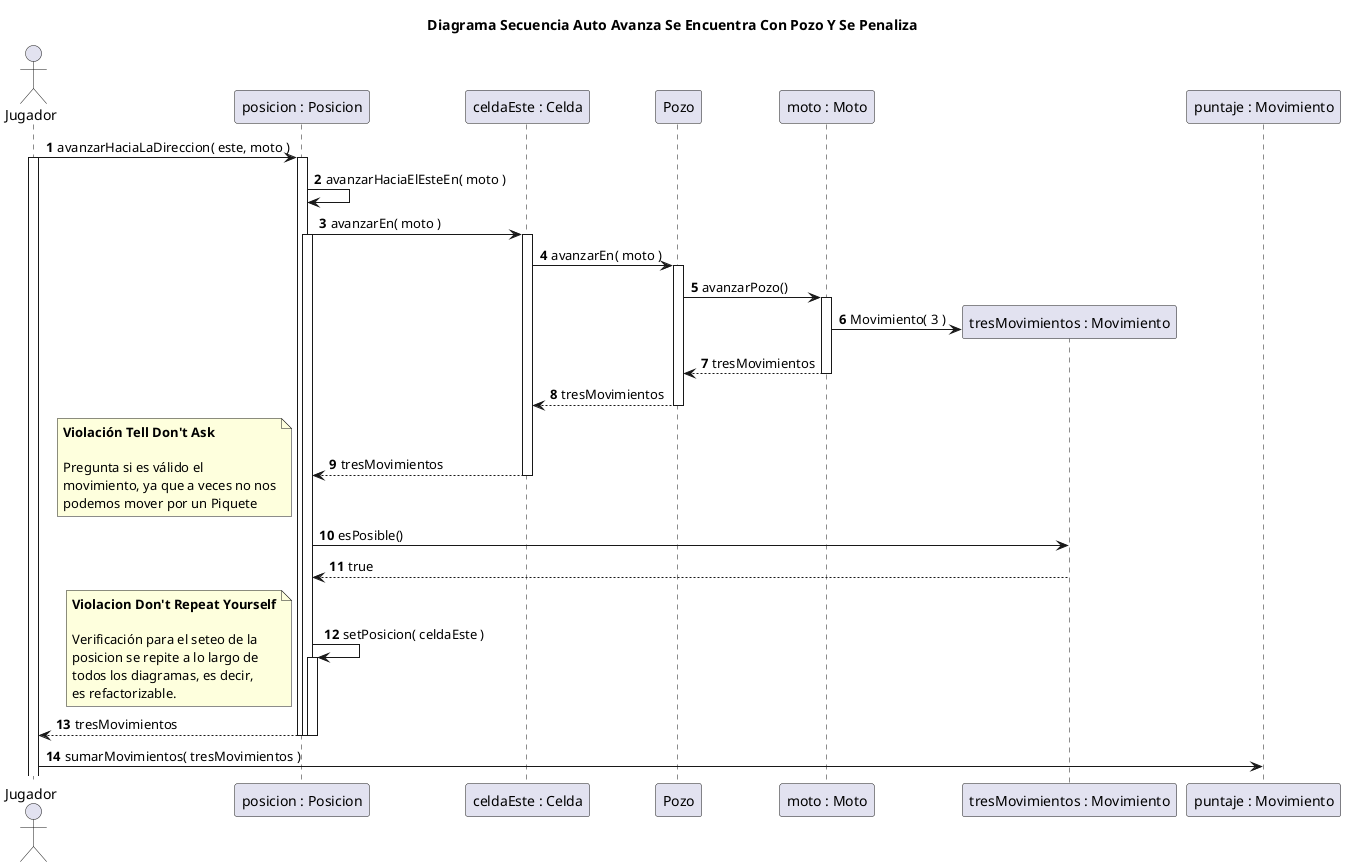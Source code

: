@startuml
title Diagrama Secuencia Auto Avanza Se Encuentra Con Pozo Y Se Penaliza

autonumber

actor Jugador

Jugador -> "posicion : Posicion"++: avanzarHaciaLaDireccion( este, moto )

activate Jugador
"posicion : Posicion" -> "posicion : Posicion": avanzarHaciaElEsteEn( moto )

"posicion : Posicion" -> "celdaEste : Celda"++: avanzarEn( moto )

activate "posicion : Posicion"
"celdaEste : Celda" -> Pozo++: avanzarEn( moto )
Pozo -> "moto : Moto"++: avanzarPozo()
create "tresMovimientos : Movimiento"
"moto : Moto" -> "tresMovimientos : Movimiento": Movimiento( 3 )
"moto : Moto" --> Pozo: tresMovimientos
deactivate "moto : Moto"
Pozo --> "celdaEste : Celda": tresMovimientos
deactivate Pozo
"celdaEste : Celda" --> "posicion : Posicion": tresMovimientos
deactivate "celdaEste : Celda"

note left
**Violación Tell Don't Ask**

Pregunta si es válido el
movimiento, ya que a veces no nos
podemos mover por un Piquete
end note

"tresMovimientos : Movimiento" <- "posicion : Posicion": esPosible()
"tresMovimientos : Movimiento" --> "posicion : Posicion": true
deactivate "tresMovimientos : Movimiento"

"posicion : Posicion" -> "posicion : Posicion"++: setPosicion( celdaEste )

note left
**Violacion Don't Repeat Yourself**

Verificación para el seteo de la
posicion se repite a lo largo de
todos los diagramas, es decir,
es refactorizable.
end note

"posicion : Posicion" --> Jugador--: tresMovimientos
deactivate "posicion : Posicion"
deactivate "posicion : Posicion"
Jugador -> "puntaje : Movimiento": sumarMovimientos( tresMovimientos )

@enduml